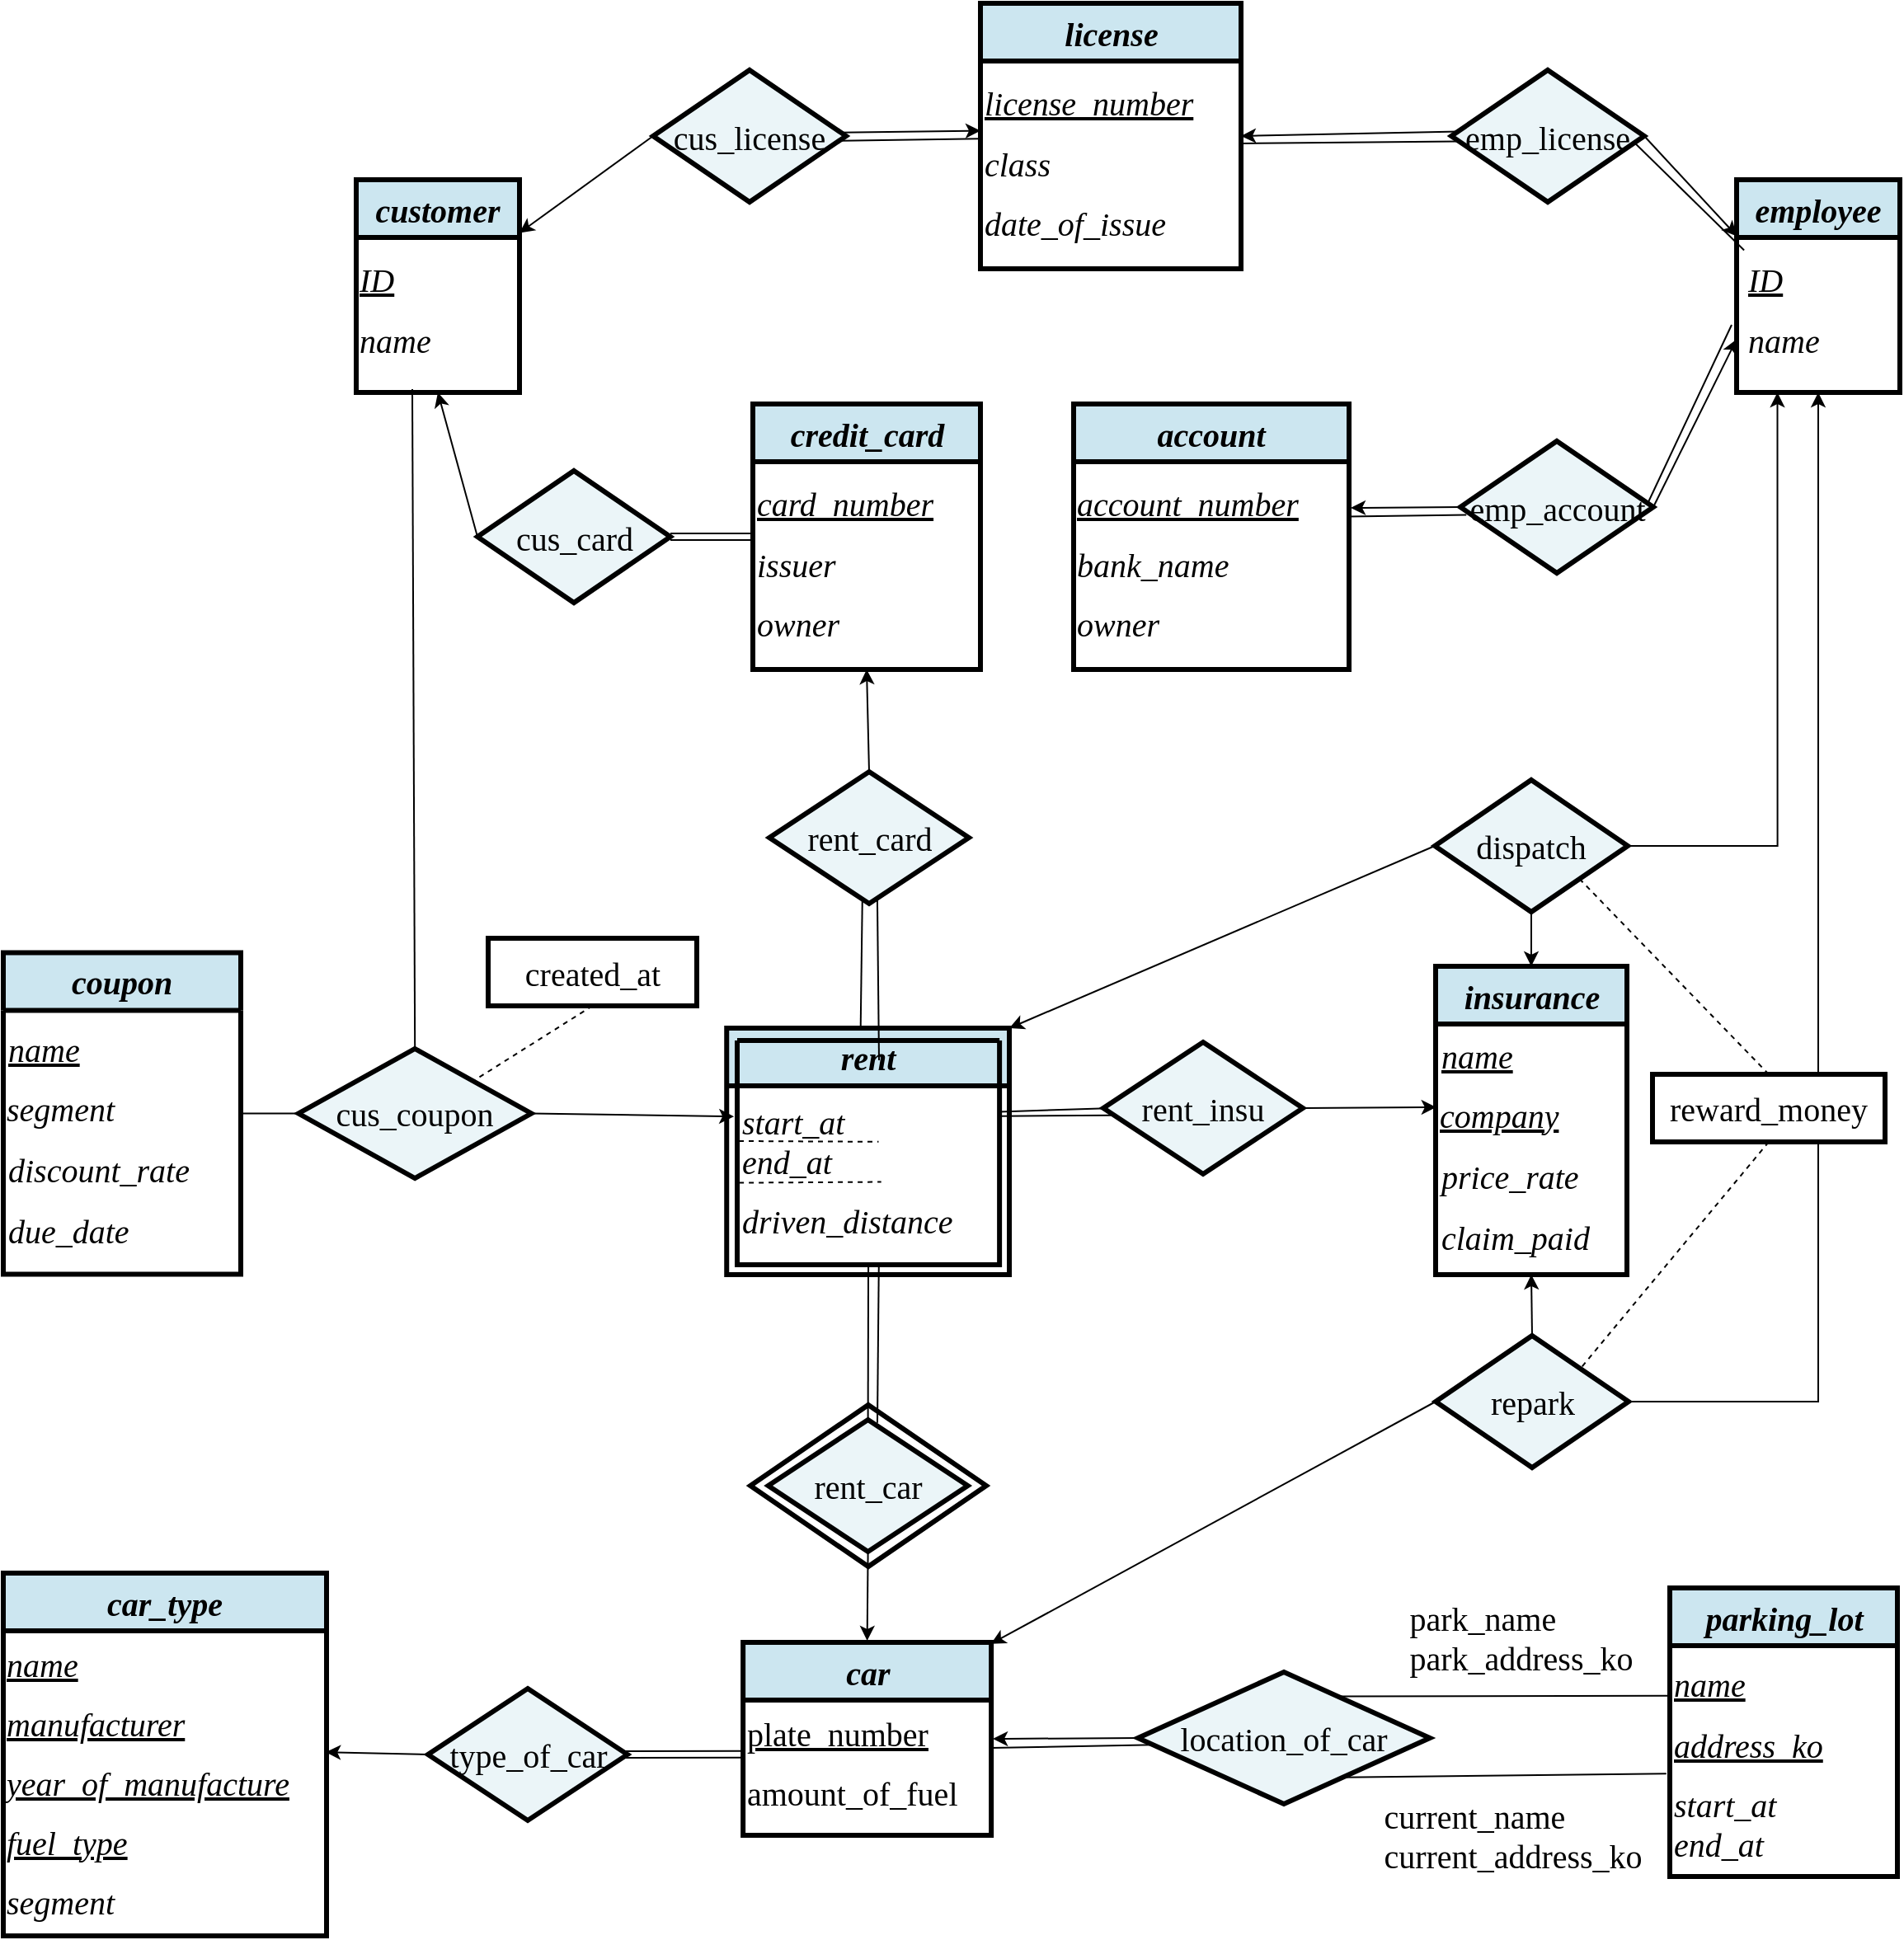 <mxfile version="20.6.0" type="github">
  <diagram id="GcvBSa2KkUD2rPgsCcOR" name="페이지-1">
    <mxGraphModel dx="1332" dy="1077" grid="0" gridSize="10" guides="1" tooltips="1" connect="1" arrows="1" fold="1" page="1" pageScale="1" pageWidth="291" pageHeight="413" math="0" shadow="0">
      <root>
        <mxCell id="0" />
        <mxCell id="1" parent="0" />
        <mxCell id="yhZWVqHdG1TOYyJP_oS1-67" value="" style="rhombus;whiteSpace=wrap;html=1;strokeWidth=3;" vertex="1" parent="1">
          <mxGeometry x="464" y="874" width="143" height="98" as="geometry" />
        </mxCell>
        <mxCell id="nV8pYMhGymoun9Sq7cYg-1" value="&lt;font data-font-src=&quot;https://fonts.googleapis.com/css?family=Spectral&quot; face=&quot;Spectral&quot; style=&quot;font-size: 20px;&quot;&gt;&lt;i&gt;customer&lt;/i&gt;&lt;/font&gt;" style="swimlane;whiteSpace=wrap;html=1;startSize=35;fillColor=#CCE6F0;strokeColor=#000000;strokeWidth=3;" parent="1" vertex="1">
          <mxGeometry x="225" y="131" width="99" height="129" as="geometry" />
        </mxCell>
        <mxCell id="nV8pYMhGymoun9Sq7cYg-2" value="&lt;font data-font-src=&quot;https://fonts.googleapis.com/css?family=Spectral&quot; face=&quot;Spectral&quot;&gt;&lt;i&gt;ID&lt;br&gt;&lt;/i&gt;&lt;/font&gt;" style="text;html=1;align=left;verticalAlign=middle;resizable=0;points=[];autosize=1;strokeColor=none;fillColor=none;fontSize=20;fontFamily=Courier New;fontStyle=4" parent="nV8pYMhGymoun9Sq7cYg-1" vertex="1">
          <mxGeometry y="42" width="41" height="37" as="geometry" />
        </mxCell>
        <mxCell id="nV8pYMhGymoun9Sq7cYg-3" value="name" style="text;html=1;align=left;verticalAlign=middle;resizable=0;points=[];autosize=1;strokeColor=none;fillColor=none;fontSize=20;fontFamily=Spectral;fontStyle=2" parent="nV8pYMhGymoun9Sq7cYg-1" vertex="1">
          <mxGeometry y="79" width="66" height="36" as="geometry" />
        </mxCell>
        <mxCell id="nV8pYMhGymoun9Sq7cYg-4" value="&lt;font data-font-src=&quot;https://fonts.googleapis.com/css?family=Spectral&quot; face=&quot;Spectral&quot; style=&quot;font-size: 20px;&quot;&gt;&lt;i&gt;employee&lt;/i&gt;&lt;/font&gt;" style="swimlane;whiteSpace=wrap;html=1;startSize=35;fillColor=#CCE6F0;strokeColor=#000000;strokeWidth=3;" parent="1" vertex="1">
          <mxGeometry x="1062" y="131" width="99" height="129" as="geometry" />
        </mxCell>
        <mxCell id="nV8pYMhGymoun9Sq7cYg-5" value="&lt;font data-font-src=&quot;https://fonts.googleapis.com/css?family=Spectral&quot; face=&quot;Spectral&quot;&gt;&lt;i&gt;ID&lt;br&gt;&lt;/i&gt;&lt;/font&gt;" style="text;html=1;align=left;verticalAlign=middle;resizable=0;points=[];autosize=1;strokeColor=none;fillColor=none;fontSize=20;fontFamily=Courier New;fontStyle=4" parent="nV8pYMhGymoun9Sq7cYg-4" vertex="1">
          <mxGeometry x="5" y="42" width="41" height="37" as="geometry" />
        </mxCell>
        <mxCell id="nV8pYMhGymoun9Sq7cYg-6" value="name" style="text;html=1;align=left;verticalAlign=middle;resizable=0;points=[];autosize=1;strokeColor=none;fillColor=none;fontSize=20;fontFamily=Spectral;fontStyle=2" parent="nV8pYMhGymoun9Sq7cYg-4" vertex="1">
          <mxGeometry x="5" y="79" width="66" height="36" as="geometry" />
        </mxCell>
        <mxCell id="nV8pYMhGymoun9Sq7cYg-7" value="&lt;font data-font-src=&quot;https://fonts.googleapis.com/css?family=Spectral&quot; face=&quot;Spectral&quot; style=&quot;font-size: 20px;&quot;&gt;&lt;i&gt;license&lt;/i&gt;&lt;/font&gt;" style="swimlane;whiteSpace=wrap;html=1;startSize=35;fillColor=#CCE6F0;strokeColor=#000000;strokeWidth=3;" parent="1" vertex="1">
          <mxGeometry x="603.5" y="24" width="158" height="161" as="geometry" />
        </mxCell>
        <mxCell id="nV8pYMhGymoun9Sq7cYg-8" value="&lt;font data-font-src=&quot;https://fonts.googleapis.com/css?family=Spectral&quot; face=&quot;Spectral&quot;&gt;&lt;i&gt;license_number&lt;br&gt;&lt;/i&gt;&lt;/font&gt;" style="text;html=1;align=left;verticalAlign=middle;resizable=0;points=[];autosize=1;strokeColor=none;fillColor=none;fontSize=20;fontFamily=Courier New;fontStyle=4" parent="nV8pYMhGymoun9Sq7cYg-7" vertex="1">
          <mxGeometry y="42" width="158" height="37" as="geometry" />
        </mxCell>
        <mxCell id="nV8pYMhGymoun9Sq7cYg-9" value="class" style="text;html=1;align=left;verticalAlign=middle;resizable=0;points=[];autosize=1;strokeColor=none;fillColor=none;fontSize=20;fontFamily=Spectral;fontStyle=2" parent="nV8pYMhGymoun9Sq7cYg-7" vertex="1">
          <mxGeometry y="79" width="60" height="36" as="geometry" />
        </mxCell>
        <mxCell id="nV8pYMhGymoun9Sq7cYg-10" value="date_of_issue" style="text;html=1;align=left;verticalAlign=middle;resizable=0;points=[];autosize=1;strokeColor=none;fillColor=none;fontSize=20;fontFamily=Spectral;fontStyle=2" parent="nV8pYMhGymoun9Sq7cYg-7" vertex="1">
          <mxGeometry y="115" width="138" height="36" as="geometry" />
        </mxCell>
        <mxCell id="nV8pYMhGymoun9Sq7cYg-11" value="&lt;font data-font-src=&quot;https://fonts.googleapis.com/css?family=Spectral&quot; face=&quot;Spectral&quot; style=&quot;font-size: 20px;&quot;&gt;&lt;i&gt;credit_card&lt;/i&gt;&lt;/font&gt;" style="swimlane;whiteSpace=wrap;html=1;startSize=35;fillColor=#CCE6F0;strokeColor=#000000;strokeWidth=3;" parent="1" vertex="1">
          <mxGeometry x="465.5" y="267" width="138" height="161" as="geometry" />
        </mxCell>
        <mxCell id="nV8pYMhGymoun9Sq7cYg-12" value="&lt;font data-font-src=&quot;https://fonts.googleapis.com/css?family=Spectral&quot; face=&quot;Spectral&quot;&gt;&lt;i&gt;card_number&lt;br&gt;&lt;/i&gt;&lt;/font&gt;" style="text;html=1;align=left;verticalAlign=middle;resizable=0;points=[];autosize=1;strokeColor=none;fillColor=none;fontSize=20;fontFamily=Courier New;fontStyle=4" parent="nV8pYMhGymoun9Sq7cYg-11" vertex="1">
          <mxGeometry y="42" width="135" height="37" as="geometry" />
        </mxCell>
        <mxCell id="nV8pYMhGymoun9Sq7cYg-13" value="issuer" style="text;html=1;align=left;verticalAlign=middle;resizable=0;points=[];autosize=1;strokeColor=none;fillColor=none;fontSize=20;fontFamily=Spectral;fontStyle=2" parent="nV8pYMhGymoun9Sq7cYg-11" vertex="1">
          <mxGeometry y="79" width="70" height="36" as="geometry" />
        </mxCell>
        <mxCell id="nV8pYMhGymoun9Sq7cYg-14" value="owner" style="text;html=1;align=left;verticalAlign=middle;resizable=0;points=[];autosize=1;strokeColor=none;fillColor=none;fontSize=20;fontFamily=Spectral;fontStyle=2" parent="nV8pYMhGymoun9Sq7cYg-11" vertex="1">
          <mxGeometry y="115" width="73" height="36" as="geometry" />
        </mxCell>
        <mxCell id="nV8pYMhGymoun9Sq7cYg-15" value="&lt;font face=&quot;Spectral&quot;&gt;&lt;span style=&quot;font-size: 20px;&quot;&gt;cus_license&lt;/span&gt;&lt;/font&gt;" style="rhombus;whiteSpace=wrap;html=1;fillColor=#EBF5F8;strokeWidth=3;" parent="1" vertex="1">
          <mxGeometry x="405" y="64.5" width="117" height="80" as="geometry" />
        </mxCell>
        <mxCell id="nV8pYMhGymoun9Sq7cYg-16" value="&lt;font face=&quot;Spectral&quot;&gt;&lt;span style=&quot;font-size: 20px;&quot;&gt;cus_card&lt;/span&gt;&lt;/font&gt;" style="rhombus;whiteSpace=wrap;html=1;fillColor=#EBF5F8;strokeWidth=3;" parent="1" vertex="1">
          <mxGeometry x="298.5" y="307.5" width="117" height="80" as="geometry" />
        </mxCell>
        <mxCell id="nV8pYMhGymoun9Sq7cYg-17" value="&lt;font face=&quot;Spectral&quot;&gt;&lt;span style=&quot;font-size: 20px;&quot;&gt;emp_license&lt;/span&gt;&lt;/font&gt;" style="rhombus;whiteSpace=wrap;html=1;fillColor=#EBF5F8;strokeWidth=3;" parent="1" vertex="1">
          <mxGeometry x="889" y="64.5" width="117" height="80" as="geometry" />
        </mxCell>
        <mxCell id="nV8pYMhGymoun9Sq7cYg-18" value="&lt;font face=&quot;Spectral&quot;&gt;&lt;span style=&quot;font-size: 20px;&quot;&gt;emp_account&lt;/span&gt;&lt;/font&gt;" style="rhombus;whiteSpace=wrap;html=1;fillColor=#EBF5F8;strokeWidth=3;" parent="1" vertex="1">
          <mxGeometry x="894.5" y="289.5" width="117" height="80" as="geometry" />
        </mxCell>
        <mxCell id="nV8pYMhGymoun9Sq7cYg-19" value="" style="endArrow=classic;html=1;fontFamily=Spectral;fontSource=https%3A%2F%2Ffonts.googleapis.com%2Fcss%3Ffamily%3DSpectral;fontSize=20;entryX=0;entryY=-0.049;entryDx=0;entryDy=0;rounded=0;entryPerimeter=0;exitX=0.966;exitY=0.473;exitDx=0;exitDy=0;exitPerimeter=0;" parent="1" source="nV8pYMhGymoun9Sq7cYg-15" target="nV8pYMhGymoun9Sq7cYg-9" edge="1">
          <mxGeometry width="50" height="50" relative="1" as="geometry">
            <mxPoint x="502.5" y="101" as="sourcePoint" />
            <mxPoint x="721.5" y="33" as="targetPoint" />
          </mxGeometry>
        </mxCell>
        <mxCell id="nV8pYMhGymoun9Sq7cYg-20" value="" style="endArrow=classic;html=1;rounded=0;fontFamily=Spectral;fontSource=https%3A%2F%2Ffonts.googleapis.com%2Fcss%3Ffamily%3DSpectral;fontSize=20;exitX=0;exitY=0.5;exitDx=0;exitDy=0;entryX=1;entryY=0.25;entryDx=0;entryDy=0;" parent="1" source="nV8pYMhGymoun9Sq7cYg-15" target="nV8pYMhGymoun9Sq7cYg-1" edge="1">
          <mxGeometry width="50" height="50" relative="1" as="geometry">
            <mxPoint x="516.5" y="114.5" as="sourcePoint" />
            <mxPoint x="613.5" y="130.5" as="targetPoint" />
          </mxGeometry>
        </mxCell>
        <mxCell id="nV8pYMhGymoun9Sq7cYg-21" value="" style="endArrow=classic;html=1;rounded=0;fontFamily=Spectral;fontSource=https%3A%2F%2Ffonts.googleapis.com%2Fcss%3Ffamily%3DSpectral;fontSize=20;exitX=0;exitY=0.5;exitDx=0;exitDy=0;entryX=0.5;entryY=1;entryDx=0;entryDy=0;" parent="1" source="nV8pYMhGymoun9Sq7cYg-16" target="nV8pYMhGymoun9Sq7cYg-1" edge="1">
          <mxGeometry width="50" height="50" relative="1" as="geometry">
            <mxPoint x="399.5" y="114.5" as="sourcePoint" />
            <mxPoint x="254.5" y="110" as="targetPoint" />
          </mxGeometry>
        </mxCell>
        <mxCell id="nV8pYMhGymoun9Sq7cYg-22" value="" style="shape=link;html=1;rounded=0;fontFamily=Spectral;fontSource=https%3A%2F%2Ffonts.googleapis.com%2Fcss%3Ffamily%3DSpectral;fontSize=20;entryX=1;entryY=0.5;entryDx=0;entryDy=0;exitX=0;exitY=0.5;exitDx=0;exitDy=0;" parent="1" source="nV8pYMhGymoun9Sq7cYg-11" target="nV8pYMhGymoun9Sq7cYg-16" edge="1">
          <mxGeometry width="100" relative="1" as="geometry">
            <mxPoint x="656" y="307.5" as="sourcePoint" />
            <mxPoint x="546" y="410.5" as="targetPoint" />
          </mxGeometry>
        </mxCell>
        <mxCell id="nV8pYMhGymoun9Sq7cYg-23" value="" style="endArrow=none;html=1;rounded=0;fontFamily=Spectral;fontSource=https%3A%2F%2Ffonts.googleapis.com%2Fcss%3Ffamily%3DSpectral;fontSize=20;exitX=0.973;exitY=0.536;exitDx=0;exitDy=0;entryX=-0.006;entryY=0.087;entryDx=0;entryDy=0;exitPerimeter=0;entryPerimeter=0;" parent="1" source="nV8pYMhGymoun9Sq7cYg-15" target="nV8pYMhGymoun9Sq7cYg-9" edge="1">
          <mxGeometry width="50" height="50" relative="1" as="geometry">
            <mxPoint x="544.5" y="186" as="sourcePoint" />
            <mxPoint x="595.5" y="104" as="targetPoint" />
          </mxGeometry>
        </mxCell>
        <mxCell id="nV8pYMhGymoun9Sq7cYg-24" value="" style="endArrow=classic;html=1;fontFamily=Spectral;fontSource=https%3A%2F%2Ffonts.googleapis.com%2Fcss%3Ffamily%3DSpectral;fontSize=20;entryX=1;entryY=0.5;entryDx=0;entryDy=0;rounded=0;exitX=0.04;exitY=0.465;exitDx=0;exitDy=0;exitPerimeter=0;" parent="1" source="nV8pYMhGymoun9Sq7cYg-17" target="nV8pYMhGymoun9Sq7cYg-7" edge="1">
          <mxGeometry width="50" height="50" relative="1" as="geometry">
            <mxPoint x="512.522" y="112.34" as="sourcePoint" />
            <mxPoint x="613.5" y="111.236" as="targetPoint" />
          </mxGeometry>
        </mxCell>
        <mxCell id="nV8pYMhGymoun9Sq7cYg-25" value="" style="endArrow=none;html=1;rounded=0;fontFamily=Spectral;fontSource=https%3A%2F%2Ffonts.googleapis.com%2Fcss%3Ffamily%3DSpectral;fontSize=20;exitX=0.035;exitY=0.541;exitDx=0;exitDy=0;exitPerimeter=0;" parent="1" source="nV8pYMhGymoun9Sq7cYg-17" edge="1">
          <mxGeometry width="50" height="50" relative="1" as="geometry">
            <mxPoint x="782.5" y="130" as="sourcePoint" />
            <mxPoint x="762" y="109" as="targetPoint" />
          </mxGeometry>
        </mxCell>
        <mxCell id="nV8pYMhGymoun9Sq7cYg-26" value="" style="endArrow=classic;html=1;rounded=0;fontFamily=Spectral;fontSource=https%3A%2F%2Ffonts.googleapis.com%2Fcss%3Ffamily%3DSpectral;fontSize=20;exitX=1;exitY=0.5;exitDx=0;exitDy=0;entryX=0;entryY=0.75;entryDx=0;entryDy=0;" parent="1" source="nV8pYMhGymoun9Sq7cYg-18" target="nV8pYMhGymoun9Sq7cYg-4" edge="1">
          <mxGeometry width="50" height="50" relative="1" as="geometry">
            <mxPoint x="848.5" y="266" as="sourcePoint" />
            <mxPoint x="1119" y="225" as="targetPoint" />
          </mxGeometry>
        </mxCell>
        <mxCell id="nV8pYMhGymoun9Sq7cYg-27" value="" style="endArrow=classic;html=1;rounded=0;fontFamily=Spectral;fontSource=https%3A%2F%2Ffonts.googleapis.com%2Fcss%3Ffamily%3DSpectral;fontSize=20;entryX=0.002;entryY=0.265;entryDx=0;entryDy=0;exitX=1;exitY=0.5;exitDx=0;exitDy=0;entryPerimeter=0;" parent="1" source="nV8pYMhGymoun9Sq7cYg-17" target="nV8pYMhGymoun9Sq7cYg-4" edge="1">
          <mxGeometry width="50" height="50" relative="1" as="geometry">
            <mxPoint x="980.5" y="305" as="sourcePoint" />
            <mxPoint x="1043.238" y="113.125" as="targetPoint" />
          </mxGeometry>
        </mxCell>
        <mxCell id="nV8pYMhGymoun9Sq7cYg-29" value="&lt;font face=&quot;Spectral&quot;&gt;&lt;span style=&quot;font-size: 20px;&quot;&gt;&lt;i&gt;car_type&lt;/i&gt;&lt;/span&gt;&lt;/font&gt;" style="swimlane;whiteSpace=wrap;html=1;startSize=35;fillColor=#CCE6F0;strokeColor=default;perimeterSpacing=1;strokeWidth=3;shadow=0;sketch=0;rounded=0;glass=0;swimlaneLine=1;" parent="1" vertex="1">
          <mxGeometry x="11" y="976" width="196" height="220" as="geometry" />
        </mxCell>
        <mxCell id="nV8pYMhGymoun9Sq7cYg-30" value="&lt;div style=&quot;&quot;&gt;&lt;span style=&quot;background-color: initial;&quot;&gt;manufacturer&lt;/span&gt;&lt;/div&gt;" style="text;html=1;align=left;verticalAlign=middle;resizable=0;points=[];autosize=1;strokeColor=none;fillColor=none;fontSize=20;fontFamily=Spectral;fontStyle=6" parent="nV8pYMhGymoun9Sq7cYg-29" vertex="1">
          <mxGeometry y="73" width="138" height="36" as="geometry" />
        </mxCell>
        <mxCell id="nV8pYMhGymoun9Sq7cYg-31" value="&lt;i&gt;name&lt;/i&gt;" style="text;html=1;align=left;verticalAlign=middle;resizable=0;points=[];autosize=1;strokeColor=none;fillColor=none;fontSize=20;fontFamily=Spectral;fontStyle=4" parent="nV8pYMhGymoun9Sq7cYg-29" vertex="1">
          <mxGeometry y="37" width="66" height="36" as="geometry" />
        </mxCell>
        <mxCell id="nV8pYMhGymoun9Sq7cYg-32" value="&lt;i&gt;year_of_manufacture&lt;/i&gt;" style="text;html=1;align=left;verticalAlign=middle;resizable=0;points=[];autosize=1;strokeColor=none;fillColor=none;fontSize=20;fontFamily=Spectral;fontStyle=4" parent="nV8pYMhGymoun9Sq7cYg-29" vertex="1">
          <mxGeometry y="109" width="205" height="36" as="geometry" />
        </mxCell>
        <mxCell id="nV8pYMhGymoun9Sq7cYg-33" value="&lt;i style=&quot;&quot;&gt;fuel_type&lt;/i&gt;" style="text;html=1;align=left;verticalAlign=middle;resizable=0;points=[];autosize=1;strokeColor=none;fillColor=none;fontSize=20;fontFamily=Spectral;fontStyle=4" parent="nV8pYMhGymoun9Sq7cYg-29" vertex="1">
          <mxGeometry y="145" width="99" height="36" as="geometry" />
        </mxCell>
        <mxCell id="nV8pYMhGymoun9Sq7cYg-34" value="segment&lt;span&gt;&lt;br&gt;&lt;/span&gt;" style="text;html=1;align=left;verticalAlign=middle;resizable=0;points=[];autosize=1;strokeColor=none;fillColor=none;fontSize=20;fontFamily=Spectral;fontSource=https%3A%2F%2Ffonts.googleapis.com%2Fcss%3Ffamily%3DSpectral;fontStyle=2" parent="nV8pYMhGymoun9Sq7cYg-29" vertex="1">
          <mxGeometry y="181" width="93" height="36" as="geometry" />
        </mxCell>
        <mxCell id="nV8pYMhGymoun9Sq7cYg-36" value="&lt;font face=&quot;Spectral&quot;&gt;&lt;span style=&quot;font-size: 20px;&quot;&gt;&lt;i&gt;parking_lot&lt;/i&gt;&lt;/span&gt;&lt;/font&gt;" style="swimlane;whiteSpace=wrap;html=1;startSize=35;fillColor=#CCE6F0;strokeColor=#000000;strokeWidth=3;" parent="1" vertex="1">
          <mxGeometry x="1021.5" y="985" width="138" height="175" as="geometry" />
        </mxCell>
        <mxCell id="nV8pYMhGymoun9Sq7cYg-37" value="&lt;font data-font-src=&quot;https://fonts.googleapis.com/css?family=Spectral&quot; face=&quot;Spectral&quot;&gt;&lt;i&gt;&lt;span style=&quot;white-space: pre;&quot;&gt;name&lt;br&gt;&lt;/span&gt;&lt;/i&gt;&lt;/font&gt;" style="text;html=1;align=left;verticalAlign=middle;resizable=0;points=[];autosize=1;strokeColor=none;fillColor=none;fontSize=20;fontFamily=Courier New;fontStyle=4" parent="nV8pYMhGymoun9Sq7cYg-36" vertex="1">
          <mxGeometry y="40" width="66" height="37" as="geometry" />
        </mxCell>
        <mxCell id="nV8pYMhGymoun9Sq7cYg-38" value="address_ko" style="text;html=1;align=left;verticalAlign=middle;resizable=0;points=[];autosize=1;strokeColor=none;fillColor=none;fontSize=20;fontFamily=Spectral;fontStyle=6" parent="nV8pYMhGymoun9Sq7cYg-36" vertex="1">
          <mxGeometry y="77" width="116" height="36" as="geometry" />
        </mxCell>
        <mxCell id="nV8pYMhGymoun9Sq7cYg-39" value="&lt;div style=&quot;&quot;&gt;&lt;i style=&quot;background-color: initial;&quot;&gt;start_at&lt;/i&gt;&lt;/div&gt;&lt;i&gt;&lt;div style=&quot;&quot;&gt;&lt;i style=&quot;background-color: initial;&quot;&gt;end_at&lt;/i&gt;&lt;/div&gt;&lt;/i&gt;" style="text;html=1;align=left;verticalAlign=middle;resizable=0;points=[];autosize=1;strokeColor=none;fillColor=none;fontSize=20;fontFamily=Spectral;" parent="nV8pYMhGymoun9Sq7cYg-36" vertex="1">
          <mxGeometry y="113" width="85" height="60" as="geometry" />
        </mxCell>
        <mxCell id="nV8pYMhGymoun9Sq7cYg-47" value="&lt;font data-font-src=&quot;https://fonts.googleapis.com/css?family=Spectral&quot; face=&quot;Spectral&quot; style=&quot;font-size: 20px;&quot;&gt;&lt;i&gt;coupon&lt;/i&gt;&lt;/font&gt;" style="swimlane;whiteSpace=wrap;html=1;startSize=35;fillColor=#CCE6F0;strokeColor=#000000;strokeWidth=3;" parent="1" vertex="1">
          <mxGeometry x="11" y="599.75" width="144" height="195" as="geometry" />
        </mxCell>
        <mxCell id="nV8pYMhGymoun9Sq7cYg-48" value="&lt;font data-font-src=&quot;https://fonts.googleapis.com/css?family=Spectral&quot; face=&quot;Spectral&quot;&gt;&lt;i&gt;&lt;span style=&quot;white-space: pre;&quot;&gt;discount_rate&lt;br&gt;&lt;/span&gt;&lt;/i&gt;&lt;/font&gt;" style="text;html=1;align=left;verticalAlign=middle;resizable=0;points=[];autosize=1;strokeColor=none;fillColor=none;fontSize=20;fontFamily=Courier New;" parent="nV8pYMhGymoun9Sq7cYg-47" vertex="1">
          <mxGeometry x="0.5" y="113.5" width="139" height="37" as="geometry" />
        </mxCell>
        <mxCell id="nV8pYMhGymoun9Sq7cYg-49" value="&lt;div style=&quot;&quot;&gt;&lt;i&gt;due_date&lt;/i&gt;&lt;/div&gt;" style="text;html=1;align=left;verticalAlign=middle;resizable=0;points=[];autosize=1;strokeColor=none;fillColor=none;fontSize=20;fontFamily=Spectral;" parent="nV8pYMhGymoun9Sq7cYg-47" vertex="1">
          <mxGeometry x="0.5" y="150.5" width="98" height="36" as="geometry" />
        </mxCell>
        <mxCell id="nV8pYMhGymoun9Sq7cYg-50" value="&lt;u&gt;name&lt;/u&gt;" style="text;html=1;align=left;verticalAlign=middle;resizable=0;points=[];autosize=1;strokeColor=none;fillColor=none;fontSize=20;fontFamily=Spectral;fontStyle=2" parent="nV8pYMhGymoun9Sq7cYg-47" vertex="1">
          <mxGeometry x="0.5" y="40.5" width="66" height="36" as="geometry" />
        </mxCell>
        <mxCell id="nV8pYMhGymoun9Sq7cYg-51" value="&lt;font data-font-src=&quot;https://fonts.googleapis.com/css?family=Spectral&quot; face=&quot;Spectral&quot;&gt;&lt;i&gt;&lt;span style=&quot;white-space: pre;&quot;&gt;segment&lt;br&gt;&lt;/span&gt;&lt;/i&gt;&lt;/font&gt;" style="text;html=1;align=left;verticalAlign=middle;resizable=0;points=[];autosize=1;strokeColor=none;fillColor=none;fontSize=20;fontFamily=Courier New;" parent="nV8pYMhGymoun9Sq7cYg-47" vertex="1">
          <mxGeometry y="76.5" width="93" height="37" as="geometry" />
        </mxCell>
        <mxCell id="nV8pYMhGymoun9Sq7cYg-52" value="&lt;font face=&quot;Spectral&quot;&gt;&lt;span style=&quot;font-size: 20px;&quot;&gt;&lt;i&gt;insurance&lt;/i&gt;&lt;/span&gt;&lt;/font&gt;" style="swimlane;whiteSpace=wrap;html=1;startSize=35;fillColor=#CCE6F0;strokeColor=#000000;strokeWidth=3;" parent="1" vertex="1">
          <mxGeometry x="879.5" y="608" width="116" height="187" as="geometry" />
        </mxCell>
        <mxCell id="nV8pYMhGymoun9Sq7cYg-53" value="&lt;font data-font-src=&quot;https://fonts.googleapis.com/css?family=Spectral&quot; face=&quot;Spectral&quot;&gt;&lt;i&gt;&lt;span style=&quot;white-space: pre;&quot;&gt;price_rate&lt;br&gt;&lt;/span&gt;&lt;/i&gt;&lt;/font&gt;" style="text;html=1;align=left;verticalAlign=middle;resizable=0;points=[];autosize=1;strokeColor=none;fillColor=none;fontSize=20;fontFamily=Courier New;" parent="nV8pYMhGymoun9Sq7cYg-52" vertex="1">
          <mxGeometry x="1" y="109" width="107" height="37" as="geometry" />
        </mxCell>
        <mxCell id="nV8pYMhGymoun9Sq7cYg-54" value="&lt;div style=&quot;&quot;&gt;&lt;i&gt;claim_paid&lt;/i&gt;&lt;/div&gt;" style="text;html=1;align=left;verticalAlign=middle;resizable=0;points=[];autosize=1;strokeColor=none;fillColor=none;fontSize=20;fontFamily=Spectral;" parent="nV8pYMhGymoun9Sq7cYg-52" vertex="1">
          <mxGeometry x="1" y="146" width="115" height="36" as="geometry" />
        </mxCell>
        <mxCell id="nV8pYMhGymoun9Sq7cYg-55" value="name" style="text;html=1;align=left;verticalAlign=middle;resizable=0;points=[];autosize=1;strokeColor=none;fillColor=none;fontSize=20;fontFamily=Spectral;fontStyle=6" parent="nV8pYMhGymoun9Sq7cYg-52" vertex="1">
          <mxGeometry x="1" y="36" width="66" height="36" as="geometry" />
        </mxCell>
        <mxCell id="nV8pYMhGymoun9Sq7cYg-56" value="&lt;font data-font-src=&quot;https://fonts.googleapis.com/css?family=Spectral&quot; face=&quot;Spectral&quot;&gt;&lt;i&gt;&lt;span style=&quot;white-space: pre;&quot;&gt;company&lt;br&gt;&lt;/span&gt;&lt;/i&gt;&lt;/font&gt;" style="text;html=1;align=left;verticalAlign=middle;resizable=0;points=[];autosize=1;strokeColor=none;fillColor=none;fontSize=20;fontFamily=Courier New;fontStyle=4" parent="nV8pYMhGymoun9Sq7cYg-52" vertex="1">
          <mxGeometry x="0.5" y="72" width="98" height="37" as="geometry" />
        </mxCell>
        <mxCell id="nV8pYMhGymoun9Sq7cYg-59" value="" style="endArrow=none;html=1;rounded=0;fontFamily=Spectral;fontSource=https%3A%2F%2Ffonts.googleapis.com%2Fcss%3Ffamily%3DSpectral;fontSize=20;exitX=0.5;exitY=0;exitDx=0;exitDy=0;" parent="1" source="yhZWVqHdG1TOYyJP_oS1-71" edge="1">
          <mxGeometry width="50" height="50" relative="1" as="geometry">
            <mxPoint x="274.5" y="360" as="sourcePoint" />
            <mxPoint x="259" y="258" as="targetPoint" />
          </mxGeometry>
        </mxCell>
        <mxCell id="nV8pYMhGymoun9Sq7cYg-61" value="" style="endArrow=none;html=1;rounded=0;fontFamily=Spectral;fontSource=https%3A%2F%2Ffonts.googleapis.com%2Fcss%3Ffamily%3DSpectral;fontSize=20;exitX=0.687;exitY=0.185;exitDx=0;exitDy=0;entryX=-0.011;entryY=0.687;entryDx=0;entryDy=0;exitPerimeter=0;entryPerimeter=0;" parent="1" source="yhZWVqHdG1TOYyJP_oS1-54" target="nV8pYMhGymoun9Sq7cYg-37" edge="1">
          <mxGeometry width="50" height="50" relative="1" as="geometry">
            <mxPoint x="866.108" y="1093.76" as="sourcePoint" />
            <mxPoint x="841.78" y="1249.0" as="targetPoint" />
          </mxGeometry>
        </mxCell>
        <mxCell id="nV8pYMhGymoun9Sq7cYg-62" value="" style="endArrow=none;html=1;rounded=0;fontFamily=Spectral;fontSource=https%3A%2F%2Ffonts.googleapis.com%2Fcss%3Ffamily%3DSpectral;fontSize=20;exitX=0.701;exitY=0.798;exitDx=0;exitDy=0;entryX=-0.025;entryY=-0.007;entryDx=0;entryDy=0;exitPerimeter=0;entryPerimeter=0;" parent="1" source="yhZWVqHdG1TOYyJP_oS1-54" target="nV8pYMhGymoun9Sq7cYg-39" edge="1">
          <mxGeometry width="50" height="50" relative="1" as="geometry">
            <mxPoint x="810.29" y="1098.638" as="sourcePoint" />
            <mxPoint x="1037.42" y="1070.576" as="targetPoint" />
          </mxGeometry>
        </mxCell>
        <mxCell id="nV8pYMhGymoun9Sq7cYg-63" value="&lt;div style=&quot;text-align: left;&quot;&gt;&lt;span style=&quot;background-color: initial;&quot;&gt;park_name&lt;/span&gt;&lt;/div&gt;&lt;div style=&quot;text-align: left;&quot;&gt;&lt;span style=&quot;background-color: initial;&quot;&gt;park_address_ko&lt;/span&gt;&lt;/div&gt;" style="text;html=1;align=center;verticalAlign=middle;resizable=0;points=[];autosize=1;strokeColor=none;fillColor=none;fontSize=20;fontFamily=Spectral;" parent="1" vertex="1">
          <mxGeometry x="847" y="985" width="167" height="60" as="geometry" />
        </mxCell>
        <mxCell id="nV8pYMhGymoun9Sq7cYg-64" value="&lt;div style=&quot;text-align: left;&quot;&gt;&lt;span style=&quot;background-color: initial;&quot;&gt;current_name&lt;/span&gt;&lt;/div&gt;&lt;div style=&quot;text-align: left;&quot;&gt;&lt;span style=&quot;background-color: initial;&quot;&gt;current_address_ko&lt;/span&gt;&lt;/div&gt;" style="text;html=1;align=center;verticalAlign=middle;resizable=0;points=[];autosize=1;strokeColor=none;fillColor=none;fontSize=20;fontFamily=Spectral;" parent="1" vertex="1">
          <mxGeometry x="830.5" y="1105" width="191" height="60" as="geometry" />
        </mxCell>
        <mxCell id="nV8pYMhGymoun9Sq7cYg-65" value="" style="endArrow=classic;html=1;rounded=0;fontFamily=Spectral;fontSource=https%3A%2F%2Ffonts.googleapis.com%2Fcss%3Ffamily%3DSpectral;fontSize=20;entryX=-0.012;entryY=0.339;entryDx=0;entryDy=0;exitX=1;exitY=0.5;exitDx=0;exitDy=0;entryPerimeter=0;" parent="1" source="yhZWVqHdG1TOYyJP_oS1-71" target="yhZWVqHdG1TOYyJP_oS1-16" edge="1">
          <mxGeometry width="50" height="50" relative="1" as="geometry">
            <mxPoint x="332" y="694" as="sourcePoint" />
            <mxPoint x="304" y="878" as="targetPoint" />
          </mxGeometry>
        </mxCell>
        <mxCell id="nV8pYMhGymoun9Sq7cYg-69" value="&lt;font face=&quot;Spectral&quot;&gt;&lt;span style=&quot;font-size: 20px;&quot;&gt;&lt;i&gt;rent&lt;/i&gt;&lt;/span&gt;&lt;/font&gt;" style="swimlane;whiteSpace=wrap;html=1;startSize=35;fillColor=#CCE6F0;strokeColor=#000000;strokeWidth=3;" parent="1" vertex="1">
          <mxGeometry x="449.62" y="645.5" width="171.38" height="149.5" as="geometry" />
        </mxCell>
        <mxCell id="nV8pYMhGymoun9Sq7cYg-72" value="&lt;font face=&quot;Spectral&quot;&gt;&lt;span style=&quot;font-size: 20px;&quot;&gt;rent_insu&lt;/span&gt;&lt;/font&gt;" style="rhombus;whiteSpace=wrap;html=1;fillColor=#EBF5F8;strokeWidth=3;" parent="1" vertex="1">
          <mxGeometry x="678" y="654" width="121" height="80" as="geometry" />
        </mxCell>
        <mxCell id="nV8pYMhGymoun9Sq7cYg-73" value="" style="endArrow=classic;html=1;rounded=0;fontFamily=Spectral;fontSource=https%3A%2F%2Ffonts.googleapis.com%2Fcss%3Ffamily%3DSpectral;fontSize=20;exitX=1;exitY=0.5;exitDx=0;exitDy=0;entryX=-0.001;entryY=0.364;entryDx=0;entryDy=0;entryPerimeter=0;" parent="1" source="nV8pYMhGymoun9Sq7cYg-72" target="nV8pYMhGymoun9Sq7cYg-56" edge="1">
          <mxGeometry width="50" height="50" relative="1" as="geometry">
            <mxPoint x="601" y="711" as="sourcePoint" />
            <mxPoint x="811" y="708" as="targetPoint" />
          </mxGeometry>
        </mxCell>
        <mxCell id="nV8pYMhGymoun9Sq7cYg-74" value="&lt;font face=&quot;Spectral&quot;&gt;&lt;span style=&quot;font-size: 20px;&quot;&gt;dispatch&lt;/span&gt;&lt;/font&gt;" style="rhombus;whiteSpace=wrap;html=1;fillColor=#EBF5F8;strokeWidth=3;" parent="1" vertex="1">
          <mxGeometry x="879" y="495" width="117" height="80" as="geometry" />
        </mxCell>
        <mxCell id="nV8pYMhGymoun9Sq7cYg-75" value="&lt;font face=&quot;Spectral&quot;&gt;&lt;span style=&quot;font-size: 20px;&quot;&gt;repark&lt;/span&gt;&lt;/font&gt;" style="rhombus;whiteSpace=wrap;html=1;fillColor=#EBF5F8;strokeWidth=3;" parent="1" vertex="1">
          <mxGeometry x="879.5" y="832" width="117" height="80" as="geometry" />
        </mxCell>
        <mxCell id="nV8pYMhGymoun9Sq7cYg-76" value="" style="endArrow=classic;html=1;rounded=0;fontFamily=Spectral;fontSource=https%3A%2F%2Ffonts.googleapis.com%2Fcss%3Ffamily%3DSpectral;fontSize=20;exitX=0;exitY=0.5;exitDx=0;exitDy=0;entryX=1;entryY=0;entryDx=0;entryDy=0;" parent="1" source="nV8pYMhGymoun9Sq7cYg-74" target="nV8pYMhGymoun9Sq7cYg-69" edge="1">
          <mxGeometry width="50" height="50" relative="1" as="geometry">
            <mxPoint x="848" y="820" as="sourcePoint" />
            <mxPoint x="721" y="758" as="targetPoint" />
          </mxGeometry>
        </mxCell>
        <mxCell id="nV8pYMhGymoun9Sq7cYg-77" value="" style="endArrow=classic;html=1;rounded=0;fontFamily=Spectral;fontSource=https%3A%2F%2Ffonts.googleapis.com%2Fcss%3Ffamily%3DSpectral;fontSize=20;entryX=0.25;entryY=1;entryDx=0;entryDy=0;exitX=1;exitY=0.5;exitDx=0;exitDy=0;edgeStyle=orthogonalEdgeStyle;" parent="1" source="nV8pYMhGymoun9Sq7cYg-74" target="nV8pYMhGymoun9Sq7cYg-4" edge="1">
          <mxGeometry width="50" height="50" relative="1" as="geometry">
            <mxPoint x="1252" y="761" as="sourcePoint" />
            <mxPoint x="885" y="810" as="targetPoint" />
          </mxGeometry>
        </mxCell>
        <mxCell id="nV8pYMhGymoun9Sq7cYg-78" value="" style="endArrow=classic;html=1;rounded=0;fontFamily=Spectral;fontSource=https%3A%2F%2Ffonts.googleapis.com%2Fcss%3Ffamily%3DSpectral;fontSize=20;entryX=0.5;entryY=1;entryDx=0;entryDy=0;exitX=1;exitY=0.5;exitDx=0;exitDy=0;edgeStyle=orthogonalEdgeStyle;" parent="1" source="nV8pYMhGymoun9Sq7cYg-75" target="nV8pYMhGymoun9Sq7cYg-4" edge="1">
          <mxGeometry width="50" height="50" relative="1" as="geometry">
            <mxPoint x="819" y="884" as="sourcePoint" />
            <mxPoint x="869" y="834" as="targetPoint" />
          </mxGeometry>
        </mxCell>
        <mxCell id="nV8pYMhGymoun9Sq7cYg-79" value="reward_money" style="rounded=0;whiteSpace=wrap;html=1;shadow=0;glass=0;sketch=0;strokeWidth=3;fontFamily=Spectral;fontSource=https%3A%2F%2Ffonts.googleapis.com%2Fcss%3Ffamily%3DSpectral;fontSize=20;" parent="1" vertex="1">
          <mxGeometry x="1011" y="673.5" width="141" height="41" as="geometry" />
        </mxCell>
        <mxCell id="nV8pYMhGymoun9Sq7cYg-80" value="" style="endArrow=none;dashed=1;html=1;rounded=0;fontFamily=Spectral;fontSource=https%3A%2F%2Ffonts.googleapis.com%2Fcss%3Ffamily%3DSpectral;fontSize=20;exitX=0.5;exitY=0;exitDx=0;exitDy=0;entryX=1;entryY=1;entryDx=0;entryDy=0;" parent="1" source="nV8pYMhGymoun9Sq7cYg-79" target="nV8pYMhGymoun9Sq7cYg-74" edge="1">
          <mxGeometry width="50" height="50" relative="1" as="geometry">
            <mxPoint x="615" y="1040.5" as="sourcePoint" />
            <mxPoint x="712.875" y="1058" as="targetPoint" />
          </mxGeometry>
        </mxCell>
        <mxCell id="nV8pYMhGymoun9Sq7cYg-81" value="" style="endArrow=none;dashed=1;html=1;rounded=0;fontFamily=Spectral;fontSource=https%3A%2F%2Ffonts.googleapis.com%2Fcss%3Ffamily%3DSpectral;fontSize=20;exitX=0.5;exitY=1;exitDx=0;exitDy=0;entryX=1;entryY=0;entryDx=0;entryDy=0;" parent="1" source="nV8pYMhGymoun9Sq7cYg-79" target="nV8pYMhGymoun9Sq7cYg-75" edge="1">
          <mxGeometry width="50" height="50" relative="1" as="geometry">
            <mxPoint x="997.5" y="730" as="sourcePoint" />
            <mxPoint x="997.5" y="764" as="targetPoint" />
          </mxGeometry>
        </mxCell>
        <mxCell id="nV8pYMhGymoun9Sq7cYg-82" value="" style="endArrow=classic;html=1;rounded=0;fontFamily=Spectral;fontSource=https%3A%2F%2Ffonts.googleapis.com%2Fcss%3Ffamily%3DSpectral;fontSize=20;exitX=0;exitY=0.5;exitDx=0;exitDy=0;" parent="1" source="nV8pYMhGymoun9Sq7cYg-18" edge="1">
          <mxGeometry width="50" height="50" relative="1" as="geometry">
            <mxPoint x="825" y="339" as="sourcePoint" />
            <mxPoint x="828" y="330" as="targetPoint" />
          </mxGeometry>
        </mxCell>
        <mxCell id="nV8pYMhGymoun9Sq7cYg-83" value="" style="endArrow=none;html=1;rounded=0;fontFamily=Spectral;fontSource=https%3A%2F%2Ffonts.googleapis.com%2Fcss%3Ffamily%3DSpectral;fontSize=20;entryX=0.031;entryY=0.56;entryDx=0;entryDy=0;entryPerimeter=0;exitX=1.006;exitY=0.709;exitDx=0;exitDy=0;exitPerimeter=0;" parent="1" source="yhZWVqHdG1TOYyJP_oS1-106" target="nV8pYMhGymoun9Sq7cYg-18" edge="1">
          <mxGeometry width="50" height="50" relative="1" as="geometry">
            <mxPoint x="787" y="334" as="sourcePoint" />
            <mxPoint x="843" y="290" as="targetPoint" />
          </mxGeometry>
        </mxCell>
        <mxCell id="nV8pYMhGymoun9Sq7cYg-84" value="" style="endArrow=classic;html=1;rounded=0;fontFamily=Spectral;fontSource=https%3A%2F%2Ffonts.googleapis.com%2Fcss%3Ffamily%3DSpectral;fontSize=20;exitX=0;exitY=0.5;exitDx=0;exitDy=0;entryX=0.992;entryY=0.016;entryDx=0;entryDy=0;entryPerimeter=0;" parent="1" source="nV8pYMhGymoun9Sq7cYg-75" target="yhZWVqHdG1TOYyJP_oS1-32" edge="1">
          <mxGeometry width="50" height="50" relative="1" as="geometry">
            <mxPoint x="931" y="666" as="sourcePoint" />
            <mxPoint x="611" y="1107" as="targetPoint" />
          </mxGeometry>
        </mxCell>
        <mxCell id="nV8pYMhGymoun9Sq7cYg-85" value="" style="endArrow=classic;html=1;rounded=0;fontFamily=Spectral;fontSource=https%3A%2F%2Ffonts.googleapis.com%2Fcss%3Ffamily%3DSpectral;fontSize=20;entryX=0.5;entryY=0;entryDx=0;entryDy=0;exitX=0.5;exitY=1;exitDx=0;exitDy=0;" parent="1" source="nV8pYMhGymoun9Sq7cYg-74" target="nV8pYMhGymoun9Sq7cYg-52" edge="1">
          <mxGeometry width="50" height="50" relative="1" as="geometry">
            <mxPoint x="812" y="650" as="sourcePoint" />
            <mxPoint x="889.402" y="770.468" as="targetPoint" />
          </mxGeometry>
        </mxCell>
        <mxCell id="nV8pYMhGymoun9Sq7cYg-86" value="" style="endArrow=classic;html=1;rounded=0;fontFamily=Spectral;fontSource=https%3A%2F%2Ffonts.googleapis.com%2Fcss%3Ffamily%3DSpectral;fontSize=20;exitX=0.5;exitY=0;exitDx=0;exitDy=0;entryX=0.5;entryY=1;entryDx=0;entryDy=0;" parent="1" source="nV8pYMhGymoun9Sq7cYg-75" target="nV8pYMhGymoun9Sq7cYg-52" edge="1">
          <mxGeometry width="50" height="50" relative="1" as="geometry">
            <mxPoint x="947" y="654" as="sourcePoint" />
            <mxPoint x="865.5" y="558" as="targetPoint" />
          </mxGeometry>
        </mxCell>
        <mxCell id="yhZWVqHdG1TOYyJP_oS1-7" value="&lt;font face=&quot;Spectral&quot;&gt;&lt;span style=&quot;font-size: 20px;&quot;&gt;rent_card&lt;/span&gt;&lt;/font&gt;" style="rhombus;whiteSpace=wrap;html=1;fillColor=#EBF5F8;strokeWidth=3;" vertex="1" parent="1">
          <mxGeometry x="475.5" y="490" width="121" height="80" as="geometry" />
        </mxCell>
        <mxCell id="yhZWVqHdG1TOYyJP_oS1-8" value="" style="endArrow=classic;html=1;rounded=0;fontFamily=Spectral;fontSource=https%3A%2F%2Ffonts.googleapis.com%2Fcss%3Ffamily%3DSpectral;fontSize=20;entryX=0.5;entryY=1;entryDx=0;entryDy=0;exitX=0.5;exitY=0;exitDx=0;exitDy=0;" edge="1" parent="1" source="yhZWVqHdG1TOYyJP_oS1-7" target="nV8pYMhGymoun9Sq7cYg-11">
          <mxGeometry width="50" height="50" relative="1" as="geometry">
            <mxPoint x="465" y="578" as="sourcePoint" />
            <mxPoint x="462.995" y="703.5" as="targetPoint" />
          </mxGeometry>
        </mxCell>
        <mxCell id="yhZWVqHdG1TOYyJP_oS1-16" value="" style="swimlane;startSize=0;strokeWidth=3;" vertex="1" parent="1">
          <mxGeometry x="456" y="653" width="159.06" height="136" as="geometry" />
        </mxCell>
        <mxCell id="yhZWVqHdG1TOYyJP_oS1-75" value="&lt;i&gt;start_at&lt;br&gt;end_at&lt;br&gt;&lt;/i&gt;" style="text;html=1;align=left;verticalAlign=middle;resizable=0;points=[];autosize=1;strokeColor=none;fillColor=none;fontSize=20;fontFamily=Spectral;" vertex="1" parent="yhZWVqHdG1TOYyJP_oS1-16">
          <mxGeometry x="1.06" y="31" width="85" height="60" as="geometry" />
        </mxCell>
        <mxCell id="nV8pYMhGymoun9Sq7cYg-71" value="&lt;i&gt;driven_distance&lt;/i&gt;" style="text;html=1;align=left;verticalAlign=middle;resizable=0;points=[];autosize=1;strokeColor=none;fillColor=none;fontSize=20;fontFamily=Spectral;" parent="yhZWVqHdG1TOYyJP_oS1-16" vertex="1">
          <mxGeometry x="1.06" y="91" width="158" height="36" as="geometry" />
        </mxCell>
        <mxCell id="yhZWVqHdG1TOYyJP_oS1-134" value="" style="endArrow=none;dashed=1;html=1;rounded=0;entryX=1.015;entryY=0.913;entryDx=0;entryDy=0;entryPerimeter=0;" edge="1" parent="yhZWVqHdG1TOYyJP_oS1-16" target="yhZWVqHdG1TOYyJP_oS1-75">
          <mxGeometry width="50" height="50" relative="1" as="geometry">
            <mxPoint x="1.06" y="86.28" as="sourcePoint" />
            <mxPoint x="98.29" y="84" as="targetPoint" />
          </mxGeometry>
        </mxCell>
        <mxCell id="yhZWVqHdG1TOYyJP_oS1-21" value="&lt;font face=&quot;Spectral&quot;&gt;&lt;span style=&quot;font-size: 20px;&quot;&gt;rent_car&lt;/span&gt;&lt;/font&gt;" style="rhombus;whiteSpace=wrap;html=1;fillColor=#EBF5F8;strokeWidth=3;" vertex="1" parent="1">
          <mxGeometry x="474.81" y="883" width="121" height="80" as="geometry" />
        </mxCell>
        <mxCell id="yhZWVqHdG1TOYyJP_oS1-32" value="&lt;font face=&quot;Spectral&quot;&gt;&lt;span style=&quot;font-size: 20px;&quot;&gt;&lt;i&gt;car&lt;/i&gt;&lt;/span&gt;&lt;/font&gt;" style="swimlane;whiteSpace=wrap;html=1;startSize=35;fillColor=#CCE6F0;strokeColor=default;perimeterSpacing=1;strokeWidth=3;shadow=0;sketch=0;rounded=0;glass=0;swimlaneLine=1;" vertex="1" parent="1">
          <mxGeometry x="459.56" y="1018" width="150.5" height="117" as="geometry" />
        </mxCell>
        <mxCell id="yhZWVqHdG1TOYyJP_oS1-34" value="&lt;span style=&quot;text-align: center;&quot;&gt;plate_number&lt;/span&gt;" style="text;html=1;align=left;verticalAlign=middle;resizable=0;points=[];autosize=1;strokeColor=none;fillColor=none;fontSize=20;fontFamily=Spectral;fontStyle=4" vertex="1" parent="yhZWVqHdG1TOYyJP_oS1-32">
          <mxGeometry y="37" width="141" height="36" as="geometry" />
        </mxCell>
        <mxCell id="yhZWVqHdG1TOYyJP_oS1-38" value="&lt;div style=&quot;text-align: center;&quot;&gt;&lt;span style=&quot;background-color: initial;&quot;&gt;amount_of_fuel&lt;/span&gt;&lt;/div&gt;" style="text;html=1;align=left;verticalAlign=middle;resizable=0;points=[];autosize=1;strokeColor=none;fillColor=none;fontSize=20;fontFamily=Spectral;fontStyle=0" vertex="1" parent="yhZWVqHdG1TOYyJP_oS1-32">
          <mxGeometry y="73" width="157" height="36" as="geometry" />
        </mxCell>
        <mxCell id="yhZWVqHdG1TOYyJP_oS1-44" value="&lt;font face=&quot;Spectral&quot;&gt;&lt;span style=&quot;font-size: 20px;&quot;&gt;type_of_car&lt;/span&gt;&lt;/font&gt;" style="rhombus;whiteSpace=wrap;html=1;fillColor=#EBF5F8;strokeWidth=3;" vertex="1" parent="1">
          <mxGeometry x="268.5" y="1046" width="121" height="80" as="geometry" />
        </mxCell>
        <mxCell id="yhZWVqHdG1TOYyJP_oS1-50" value="" style="endArrow=none;html=1;rounded=0;exitX=0.973;exitY=0.5;exitDx=0;exitDy=0;exitPerimeter=0;entryX=-0.001;entryY=0.858;entryDx=0;entryDy=0;entryPerimeter=0;shape=link;" edge="1" parent="1" source="yhZWVqHdG1TOYyJP_oS1-44" target="yhZWVqHdG1TOYyJP_oS1-34">
          <mxGeometry width="50" height="50" relative="1" as="geometry">
            <mxPoint x="375" y="1073" as="sourcePoint" />
            <mxPoint x="425" y="1023" as="targetPoint" />
          </mxGeometry>
        </mxCell>
        <mxCell id="yhZWVqHdG1TOYyJP_oS1-54" value="&lt;font face=&quot;Spectral&quot;&gt;&lt;span style=&quot;font-size: 20px;&quot;&gt;location_of_car&lt;/span&gt;&lt;/font&gt;" style="rhombus;whiteSpace=wrap;html=1;fillColor=#EBF5F8;strokeWidth=3;" vertex="1" parent="1">
          <mxGeometry x="699" y="1036" width="177" height="80" as="geometry" />
        </mxCell>
        <mxCell id="yhZWVqHdG1TOYyJP_oS1-59" value="" style="endArrow=classic;html=1;rounded=0;exitX=0;exitY=0.5;exitDx=0;exitDy=0;entryX=1;entryY=0.5;entryDx=0;entryDy=0;" edge="1" parent="1" source="yhZWVqHdG1TOYyJP_oS1-54" target="yhZWVqHdG1TOYyJP_oS1-32">
          <mxGeometry width="50" height="50" relative="1" as="geometry">
            <mxPoint x="391.756" y="989.04" as="sourcePoint" />
            <mxPoint x="618" y="1076" as="targetPoint" />
          </mxGeometry>
        </mxCell>
        <mxCell id="yhZWVqHdG1TOYyJP_oS1-60" value="" style="endArrow=none;html=1;rounded=0;entryX=0.056;entryY=0.551;entryDx=0;entryDy=0;entryPerimeter=0;" edge="1" parent="1" target="yhZWVqHdG1TOYyJP_oS1-54">
          <mxGeometry width="50" height="50" relative="1" as="geometry">
            <mxPoint x="610" y="1082" as="sourcePoint" />
            <mxPoint x="469.701" y="1098.984" as="targetPoint" />
          </mxGeometry>
        </mxCell>
        <mxCell id="yhZWVqHdG1TOYyJP_oS1-64" value="" style="endArrow=none;html=1;rounded=0;entryX=0.541;entryY=0.958;entryDx=0;entryDy=0;entryPerimeter=0;" edge="1" parent="1" target="yhZWVqHdG1TOYyJP_oS1-7">
          <mxGeometry width="50" height="50" relative="1" as="geometry">
            <mxPoint x="542" y="665" as="sourcePoint" />
            <mxPoint x="586" y="576" as="targetPoint" />
          </mxGeometry>
        </mxCell>
        <mxCell id="yhZWVqHdG1TOYyJP_oS1-65" value="" style="endArrow=none;html=1;rounded=0;entryX=0.046;entryY=0.554;entryDx=0;entryDy=0;entryPerimeter=0;exitX=1.002;exitY=0.337;exitDx=0;exitDy=0;exitPerimeter=0;" edge="1" parent="1" source="yhZWVqHdG1TOYyJP_oS1-16" target="nV8pYMhGymoun9Sq7cYg-72">
          <mxGeometry width="50" height="50" relative="1" as="geometry">
            <mxPoint x="618" y="699" as="sourcePoint" />
            <mxPoint x="550.445" y="518.96" as="targetPoint" />
          </mxGeometry>
        </mxCell>
        <mxCell id="yhZWVqHdG1TOYyJP_oS1-66" value="" style="endArrow=none;html=1;rounded=0;exitX=0.547;exitY=0.023;exitDx=0;exitDy=0;exitPerimeter=0;entryX=0.54;entryY=1;entryDx=0;entryDy=0;entryPerimeter=0;" edge="1" parent="1" source="yhZWVqHdG1TOYyJP_oS1-21" target="yhZWVqHdG1TOYyJP_oS1-16">
          <mxGeometry width="50" height="50" relative="1" as="geometry">
            <mxPoint x="534" y="827" as="sourcePoint" />
            <mxPoint x="545" y="830" as="targetPoint" />
          </mxGeometry>
        </mxCell>
        <mxCell id="yhZWVqHdG1TOYyJP_oS1-71" value="&lt;font face=&quot;Spectral&quot;&gt;&lt;span style=&quot;font-size: 20px;&quot;&gt;cus_coupon&lt;/span&gt;&lt;/font&gt;" style="rhombus;whiteSpace=wrap;html=1;fillColor=#EBF5F8;strokeWidth=3;" vertex="1" parent="1">
          <mxGeometry x="190" y="658" width="141.19" height="78.5" as="geometry" />
        </mxCell>
        <mxCell id="yhZWVqHdG1TOYyJP_oS1-74" value="" style="endArrow=classic;html=1;rounded=0;exitX=0.5;exitY=1;exitDx=0;exitDy=0;entryX=0.5;entryY=0;entryDx=0;entryDy=0;" edge="1" parent="1" source="yhZWVqHdG1TOYyJP_oS1-21" target="yhZWVqHdG1TOYyJP_oS1-32">
          <mxGeometry width="50" height="50" relative="1" as="geometry">
            <mxPoint x="535.31" y="925" as="sourcePoint" />
            <mxPoint x="594" y="910" as="targetPoint" />
          </mxGeometry>
        </mxCell>
        <mxCell id="yhZWVqHdG1TOYyJP_oS1-84" value="" style="endArrow=classic;html=1;rounded=0;exitX=0;exitY=0.5;exitDx=0;exitDy=0;entryX=0.954;entryY=-0.012;entryDx=0;entryDy=0;entryPerimeter=0;" edge="1" parent="1" source="yhZWVqHdG1TOYyJP_oS1-44" target="nV8pYMhGymoun9Sq7cYg-32">
          <mxGeometry width="50" height="50" relative="1" as="geometry">
            <mxPoint x="234" y="1078" as="sourcePoint" />
            <mxPoint x="216" y="1072" as="targetPoint" />
          </mxGeometry>
        </mxCell>
        <mxCell id="yhZWVqHdG1TOYyJP_oS1-95" value="" style="endArrow=none;html=1;rounded=0;entryX=0.466;entryY=0.974;entryDx=0;entryDy=0;exitX=0.474;exitY=-0.007;exitDx=0;exitDy=0;entryPerimeter=0;exitPerimeter=0;" edge="1" parent="1" source="nV8pYMhGymoun9Sq7cYg-69" target="yhZWVqHdG1TOYyJP_oS1-7">
          <mxGeometry width="50" height="50" relative="1" as="geometry">
            <mxPoint x="550.8" y="669.694" as="sourcePoint" />
            <mxPoint x="550.445" y="549.96" as="targetPoint" />
          </mxGeometry>
        </mxCell>
        <mxCell id="yhZWVqHdG1TOYyJP_oS1-96" value="" style="endArrow=none;html=1;rounded=0;entryX=0.017;entryY=0.501;entryDx=0;entryDy=0;entryPerimeter=0;exitX=1;exitY=0.318;exitDx=0;exitDy=0;exitPerimeter=0;" edge="1" parent="1" source="yhZWVqHdG1TOYyJP_oS1-16" target="nV8pYMhGymoun9Sq7cYg-72">
          <mxGeometry width="50" height="50" relative="1" as="geometry">
            <mxPoint x="628" y="709" as="sourcePoint" />
            <mxPoint x="710.566" y="708.32" as="targetPoint" />
          </mxGeometry>
        </mxCell>
        <mxCell id="yhZWVqHdG1TOYyJP_oS1-97" value="" style="endArrow=none;html=1;rounded=0;exitX=0.5;exitY=0;exitDx=0;exitDy=0;entryX=0.5;entryY=1;entryDx=0;entryDy=0;" edge="1" parent="1" source="yhZWVqHdG1TOYyJP_oS1-21" target="yhZWVqHdG1TOYyJP_oS1-16">
          <mxGeometry width="50" height="50" relative="1" as="geometry">
            <mxPoint x="554.627" y="974.68" as="sourcePoint" />
            <mxPoint x="555" y="840" as="targetPoint" />
          </mxGeometry>
        </mxCell>
        <mxCell id="yhZWVqHdG1TOYyJP_oS1-105" value="&lt;font data-font-src=&quot;https://fonts.googleapis.com/css?family=Spectral&quot; face=&quot;Spectral&quot; style=&quot;font-size: 20px;&quot;&gt;&lt;i&gt;account&lt;/i&gt;&lt;/font&gt;" style="swimlane;whiteSpace=wrap;html=1;startSize=35;fillColor=#CCE6F0;strokeColor=#000000;strokeWidth=3;" vertex="1" parent="1">
          <mxGeometry x="660" y="267" width="167" height="161" as="geometry" />
        </mxCell>
        <mxCell id="yhZWVqHdG1TOYyJP_oS1-106" value="&lt;font data-font-src=&quot;https://fonts.googleapis.com/css?family=Spectral&quot; face=&quot;Spectral&quot;&gt;&lt;i&gt;account_number&lt;br&gt;&lt;/i&gt;&lt;/font&gt;" style="text;html=1;align=left;verticalAlign=middle;resizable=0;points=[];autosize=1;strokeColor=none;fillColor=none;fontSize=20;fontFamily=Courier New;fontStyle=4" vertex="1" parent="yhZWVqHdG1TOYyJP_oS1-105">
          <mxGeometry y="42" width="166" height="37" as="geometry" />
        </mxCell>
        <mxCell id="yhZWVqHdG1TOYyJP_oS1-107" value="bank_name" style="text;html=1;align=left;verticalAlign=middle;resizable=0;points=[];autosize=1;strokeColor=none;fillColor=none;fontSize=20;fontFamily=Spectral;fontStyle=2" vertex="1" parent="yhZWVqHdG1TOYyJP_oS1-105">
          <mxGeometry y="79" width="120" height="36" as="geometry" />
        </mxCell>
        <mxCell id="yhZWVqHdG1TOYyJP_oS1-135" value="owner" style="text;html=1;align=left;verticalAlign=middle;resizable=0;points=[];autosize=1;strokeColor=none;fillColor=none;fontSize=20;fontFamily=Spectral;fontStyle=2" vertex="1" parent="yhZWVqHdG1TOYyJP_oS1-105">
          <mxGeometry y="115" width="73" height="36" as="geometry" />
        </mxCell>
        <mxCell id="yhZWVqHdG1TOYyJP_oS1-128" value="" style="endArrow=none;html=1;rounded=0;fontFamily=Spectral;fontSource=https%3A%2F%2Ffonts.googleapis.com%2Fcss%3Ffamily%3DSpectral;fontSize=20;exitX=0.947;exitY=0.547;exitDx=0;exitDy=0;exitPerimeter=0;entryX=-0.011;entryY=0.021;entryDx=0;entryDy=0;entryPerimeter=0;" edge="1" parent="1" source="nV8pYMhGymoun9Sq7cYg-17" target="nV8pYMhGymoun9Sq7cYg-5">
          <mxGeometry width="50" height="50" relative="1" as="geometry">
            <mxPoint x="903.095" y="117.78" as="sourcePoint" />
            <mxPoint x="1102" y="175" as="targetPoint" />
          </mxGeometry>
        </mxCell>
        <mxCell id="yhZWVqHdG1TOYyJP_oS1-129" value="" style="endArrow=none;html=1;rounded=0;fontFamily=Spectral;fontSource=https%3A%2F%2Ffonts.googleapis.com%2Fcss%3Ffamily%3DSpectral;fontSize=20;exitX=0.968;exitY=0.481;exitDx=0;exitDy=0;exitPerimeter=0;" edge="1" parent="1" source="nV8pYMhGymoun9Sq7cYg-18">
          <mxGeometry width="50" height="50" relative="1" as="geometry">
            <mxPoint x="1014" y="294" as="sourcePoint" />
            <mxPoint x="1059" y="219" as="targetPoint" />
          </mxGeometry>
        </mxCell>
        <mxCell id="yhZWVqHdG1TOYyJP_oS1-133" value="" style="endArrow=none;dashed=1;html=1;rounded=0;entryX=0.996;entryY=0.507;entryDx=0;entryDy=0;entryPerimeter=0;" edge="1" parent="1" target="yhZWVqHdG1TOYyJP_oS1-75">
          <mxGeometry width="50" height="50" relative="1" as="geometry">
            <mxPoint x="457" y="714" as="sourcePoint" />
            <mxPoint x="623" y="745" as="targetPoint" />
          </mxGeometry>
        </mxCell>
        <mxCell id="yhZWVqHdG1TOYyJP_oS1-137" value="created_at" style="rounded=0;whiteSpace=wrap;html=1;shadow=0;glass=0;sketch=0;strokeWidth=3;fontFamily=Spectral;fontSource=https%3A%2F%2Ffonts.googleapis.com%2Fcss%3Ffamily%3DSpectral;fontSize=20;" vertex="1" parent="1">
          <mxGeometry x="305" y="591" width="126.5" height="41" as="geometry" />
        </mxCell>
        <mxCell id="yhZWVqHdG1TOYyJP_oS1-138" value="" style="endArrow=none;dashed=1;html=1;rounded=0;fontFamily=Spectral;fontSource=https%3A%2F%2Ffonts.googleapis.com%2Fcss%3Ffamily%3DSpectral;fontSize=20;exitX=0.5;exitY=1;exitDx=0;exitDy=0;entryX=1;entryY=0;entryDx=0;entryDy=0;" edge="1" parent="1" source="yhZWVqHdG1TOYyJP_oS1-137" target="yhZWVqHdG1TOYyJP_oS1-71">
          <mxGeometry width="50" height="50" relative="1" as="geometry">
            <mxPoint x="-232.75" y="671.5" as="sourcePoint" />
            <mxPoint x="238.5" y="525" as="targetPoint" />
          </mxGeometry>
        </mxCell>
        <mxCell id="yhZWVqHdG1TOYyJP_oS1-141" value="" style="endArrow=none;html=1;rounded=0;exitX=1;exitY=0.5;exitDx=0;exitDy=0;entryX=0;entryY=0.5;entryDx=0;entryDy=0;" edge="1" parent="1" source="nV8pYMhGymoun9Sq7cYg-47" target="yhZWVqHdG1TOYyJP_oS1-71">
          <mxGeometry width="50" height="50" relative="1" as="geometry">
            <mxPoint x="209" y="666" as="sourcePoint" />
            <mxPoint x="259" y="616" as="targetPoint" />
          </mxGeometry>
        </mxCell>
      </root>
    </mxGraphModel>
  </diagram>
</mxfile>
